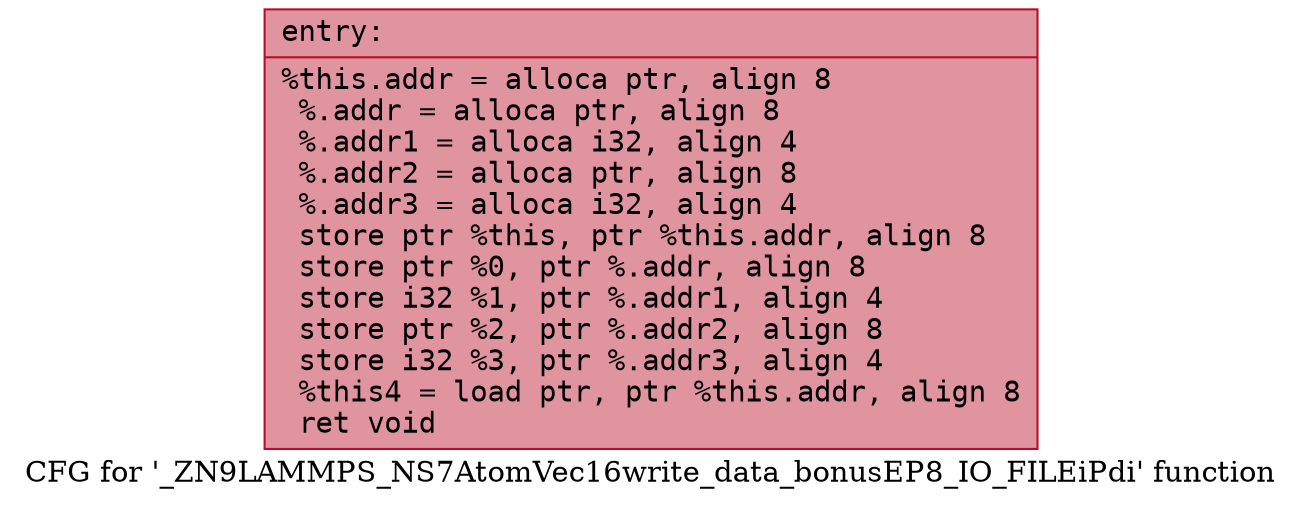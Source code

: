 digraph "CFG for '_ZN9LAMMPS_NS7AtomVec16write_data_bonusEP8_IO_FILEiPdi' function" {
	label="CFG for '_ZN9LAMMPS_NS7AtomVec16write_data_bonusEP8_IO_FILEiPdi' function";

	Node0x55b701231b10 [shape=record,color="#b70d28ff", style=filled, fillcolor="#b70d2870" fontname="Courier",label="{entry:\l|  %this.addr = alloca ptr, align 8\l  %.addr = alloca ptr, align 8\l  %.addr1 = alloca i32, align 4\l  %.addr2 = alloca ptr, align 8\l  %.addr3 = alloca i32, align 4\l  store ptr %this, ptr %this.addr, align 8\l  store ptr %0, ptr %.addr, align 8\l  store i32 %1, ptr %.addr1, align 4\l  store ptr %2, ptr %.addr2, align 8\l  store i32 %3, ptr %.addr3, align 4\l  %this4 = load ptr, ptr %this.addr, align 8\l  ret void\l}"];
}
